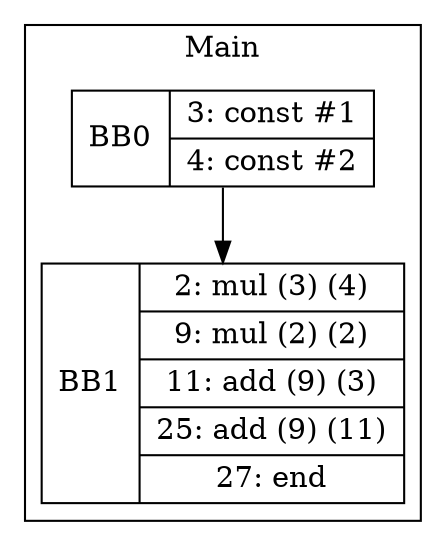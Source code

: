 digraph G {
node [shape=record];
subgraph cluster_main{
label = "Main";
BB0 [shape=record, label="<b>BB0|{3: const #1|4: const #2}"];
BB1 [shape=record, label="<b>BB1|{2: mul (3) (4)|9: mul (2) (2)|11: add (9) (3)|25: add (9) (11)|27: end}"];
}
BB0:s -> BB1:n ;
}
